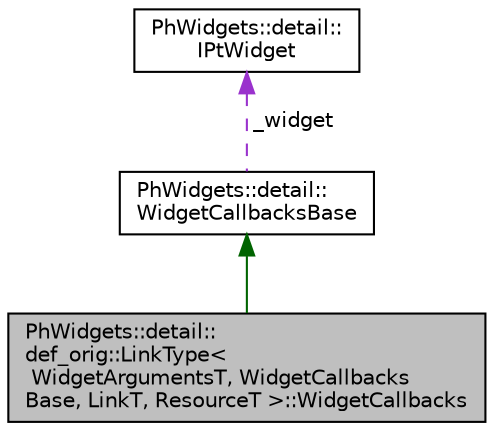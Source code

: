 digraph "PhWidgets::detail::def_orig::LinkType&lt; WidgetArgumentsT, WidgetCallbacksBase, LinkT, ResourceT &gt;::WidgetCallbacks"
{
  edge [fontname="Helvetica",fontsize="10",labelfontname="Helvetica",labelfontsize="10"];
  node [fontname="Helvetica",fontsize="10",shape=record];
  Node2 [label="PhWidgets::detail::\ldef_orig::LinkType\<\l WidgetArgumentsT, WidgetCallbacks\lBase, LinkT, ResourceT \>::WidgetCallbacks",height=0.2,width=0.4,color="black", fillcolor="grey75", style="filled", fontcolor="black"];
  Node3 -> Node2 [dir="back",color="darkgreen",fontsize="10",style="solid",fontname="Helvetica"];
  Node3 [label="PhWidgets::detail::\lWidgetCallbacksBase",height=0.2,width=0.4,color="black", fillcolor="white", style="filled",URL="$struct_ph_widgets_1_1detail_1_1_widget_callbacks_base.html"];
  Node4 -> Node3 [dir="back",color="darkorchid3",fontsize="10",style="dashed",label=" _widget" ,fontname="Helvetica"];
  Node4 [label="PhWidgets::detail::\lIPtWidget",height=0.2,width=0.4,color="black", fillcolor="white", style="filled",URL="$class_ph_widgets_1_1detail_1_1_i_pt_widget.html"];
}
